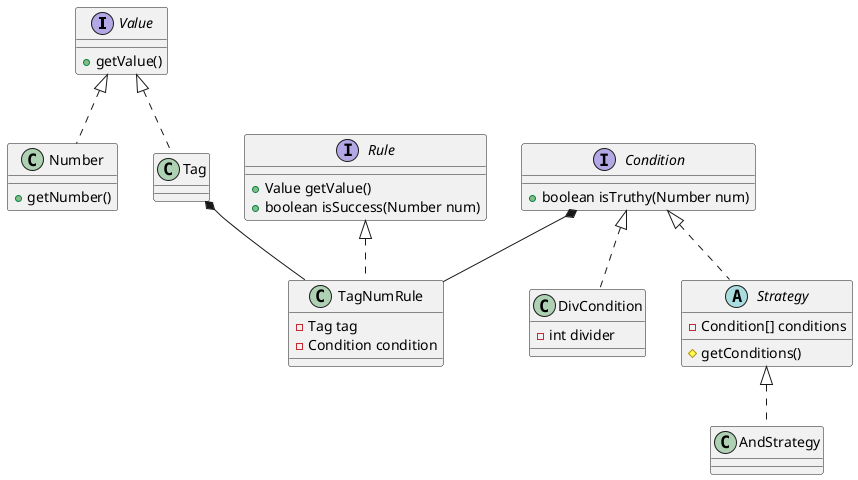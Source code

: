 @startuml
interface Value {
    +getValue()
}

class Number implements Value {
    +getNumber()
}

class Tag implements Value

interface Condition {
    +boolean isTruthy(Number num)
}

class DivCondition implements Condition {
    -int divider
}

abstract class Strategy implements Condition {
    -Condition[] conditions
    #getConditions()
}

class AndStrategy implements Strategy

interface Rule {
    +Value getValue()
    +boolean isSuccess(Number num)
}

class TagNumRule implements Rule {
    -Tag tag
    -Condition condition
}


Tag *-- TagNumRule
Condition *-- TagNumRule
@enduml
